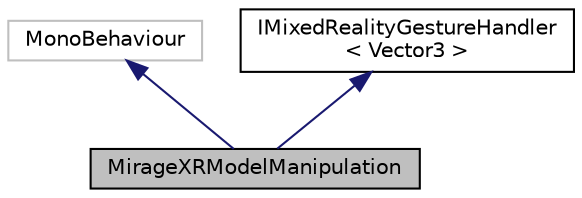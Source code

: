 digraph "MirageXRModelManipulation"
{
 // INTERACTIVE_SVG=YES
 // LATEX_PDF_SIZE
  edge [fontname="Helvetica",fontsize="10",labelfontname="Helvetica",labelfontsize="10"];
  node [fontname="Helvetica",fontsize="10",shape=record];
  Node1 [label="MirageXRModelManipulation",height=0.2,width=0.4,color="black", fillcolor="grey75", style="filled", fontcolor="black",tooltip="@bibeg Class for handling rotation and other manipulation on the 3d model"];
  Node2 -> Node1 [dir="back",color="midnightblue",fontsize="10",style="solid",fontname="Helvetica"];
  Node2 [label="MonoBehaviour",height=0.2,width=0.4,color="grey75", fillcolor="white", style="filled",tooltip=" "];
  Node3 -> Node1 [dir="back",color="midnightblue",fontsize="10",style="solid",fontname="Helvetica"];
  Node3 [label="IMixedRealityGestureHandler\l\< Vector3 \>",height=0.2,width=0.4,color="black", fillcolor="white", style="filled",URL="$class_i_mixed_reality_gesture_handler.html",tooltip=" "];
}

